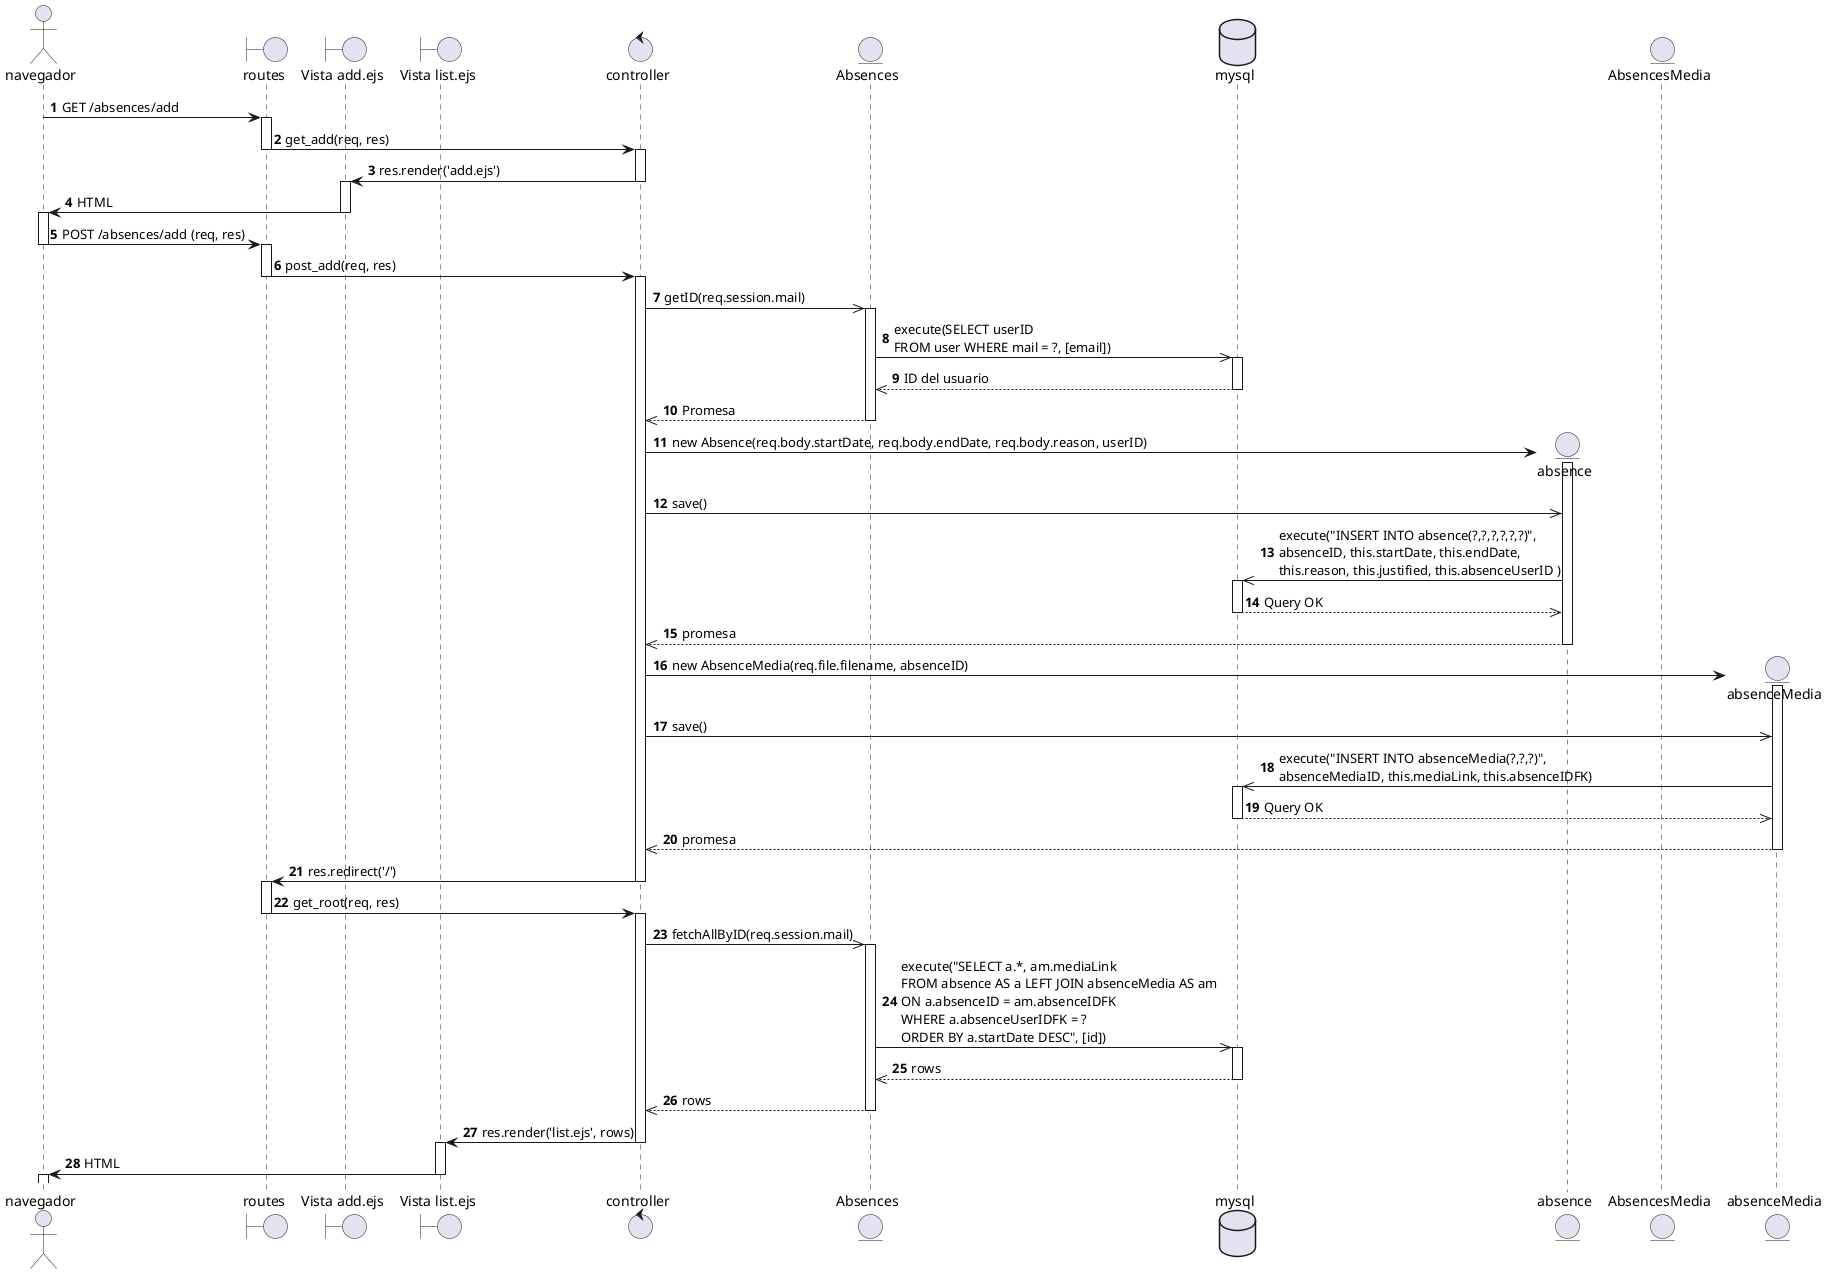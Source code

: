 @startuml

actor navegador
boundary routes
boundary "Vista add.ejs" as add
boundary "Vista list.ejs" as list
control controller

autonumber
navegador -> routes: GET /absences/add
activate routes
routes -> controller: get_add(req, res)
deactivate routes
activate controller
controller -> add: res.render('add.ejs')
deactivate controller
activate add
add -> navegador: HTML
deactivate add
activate navegador

navegador -> routes: POST /absences/add (req, res)
deactivate navegador
activate routes
routes -> controller: post_add(req, res)
deactivate routes
activate controller

entity Absences
database mysql
controller ->> Absences: getID(req.session.mail)
activate Absences
Absences ->> mysql: execute(SELECT userID \nFROM user WHERE mail = ?, [email])
activate mysql
mysql -->> Absences: ID del usuario
deactivate mysql
Absences -->> controller: Promesa
deactivate Absences

create entity absence
controller -> absence: new Absence(req.body.startDate, req.body.endDate, req.body.reason, userID)
activate absence
controller ->> absence: save()

entity AbsencesMedia

absence ->> mysql: execute("INSERT INTO absence(?,?,?,?,?,?)",\nabsenceID, this.startDate, this.endDate, \nthis.reason, this.justified, this.absenceUserID )
activate mysql
mysql -->> absence: Query OK
deactivate mysql
absence -->> controller: promesa
deactivate absence

create entity absenceMedia
controller -> absenceMedia: new AbsenceMedia(req.file.filename, absenceID)
activate absenceMedia
controller ->> absenceMedia : save()
absenceMedia ->> mysql: execute("INSERT INTO absenceMedia(?,?,?)", \nabsenceMediaID, this.mediaLink, this.absenceIDFK)
activate mysql
mysql -->> absenceMedia: Query OK
deactivate mysql
absenceMedia -->> controller: promesa
deactivate absenceMedia

controller -> routes: res.redirect('/')
deactivate controller

activate routes
routes -> controller: get_root(req, res)
deactivate routes
activate controller
controller ->> Absences: fetchAllByID(req.session.mail)
activate Absences
Absences ->> mysql: execute("SELECT a.*, am.mediaLink \nFROM absence AS a LEFT JOIN absenceMedia AS am \nON a.absenceID = am.absenceIDFK \nWHERE a.absenceUserIDFK = ? \nORDER BY a.startDate DESC", [id])
activate mysql
mysql -->> Absences: rows
deactivate mysql
Absences -->> controller: rows
deactivate Absences

controller -> list: res.render('list.ejs', rows)
deactivate controller
activate list
list -> navegador: HTML
deactivate list
activate navegador
@enduml